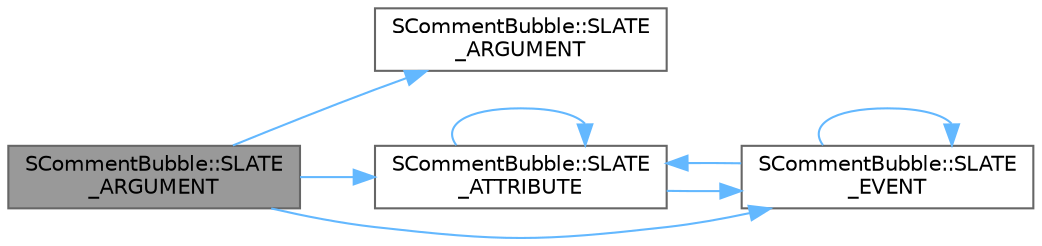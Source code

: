 digraph "SCommentBubble::SLATE_ARGUMENT"
{
 // INTERACTIVE_SVG=YES
 // LATEX_PDF_SIZE
  bgcolor="transparent";
  edge [fontname=Helvetica,fontsize=10,labelfontname=Helvetica,labelfontsize=10];
  node [fontname=Helvetica,fontsize=10,shape=box,height=0.2,width=0.4];
  rankdir="LR";
  Node1 [id="Node000001",label="SCommentBubble::SLATE\l_ARGUMENT",height=0.2,width=0.4,color="gray40", fillcolor="grey60", style="filled", fontcolor="black",tooltip="Enable the title bar bubble to toggle."];
  Node1 -> Node2 [id="edge1_Node000001_Node000002",color="steelblue1",style="solid",tooltip=" "];
  Node2 [id="Node000002",label="SCommentBubble::SLATE\l_ARGUMENT",height=0.2,width=0.4,color="grey40", fillcolor="white", style="filled",URL="$da/dae/classSCommentBubble.html#abf316b65a3c943168268602af268ebab",tooltip="the GraphNode this bubble should interact with"];
  Node1 -> Node3 [id="edge2_Node000001_Node000003",color="steelblue1",style="solid",tooltip=" "];
  Node3 [id="Node000003",label="SCommentBubble::SLATE\l_ATTRIBUTE",height=0.2,width=0.4,color="grey40", fillcolor="white", style="filled",URL="$da/dae/classSCommentBubble.html#ad97a0f7ccfc2d9b60e78459febf855ab",tooltip="The comment text for the bubble."];
  Node3 -> Node3 [id="edge3_Node000003_Node000003",color="steelblue1",style="solid",tooltip=" "];
  Node3 -> Node4 [id="edge4_Node000003_Node000004",color="steelblue1",style="solid",tooltip=" "];
  Node4 [id="Node000004",label="SCommentBubble::SLATE\l_EVENT",height=0.2,width=0.4,color="grey40", fillcolor="white", style="filled",URL="$da/dae/classSCommentBubble.html#a1a871f106831d76bc6125605bc89b754",tooltip="Called when the comment bubble is toggled."];
  Node4 -> Node3 [id="edge5_Node000004_Node000003",color="steelblue1",style="solid",tooltip=" "];
  Node4 -> Node4 [id="edge6_Node000004_Node000004",color="steelblue1",style="solid",tooltip=" "];
  Node1 -> Node4 [id="edge7_Node000001_Node000004",color="steelblue1",style="solid",tooltip=" "];
}
